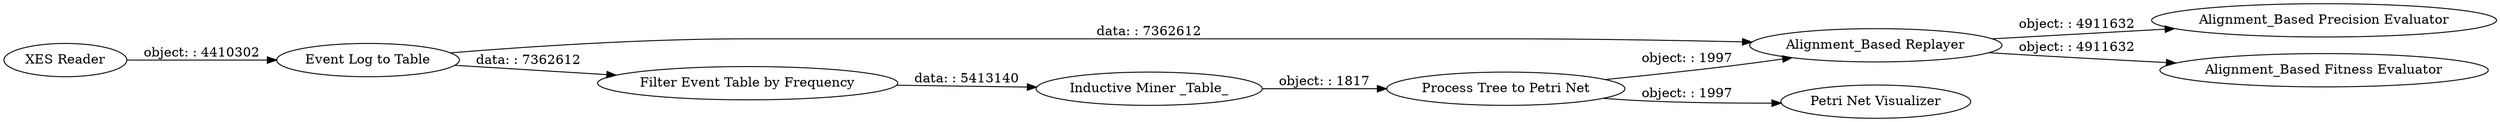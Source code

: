 digraph {
	"-4533677838997493377_29" [label="Inductive Miner _Table_"]
	"-4533677838997493377_26" [label="Event Log to Table"]
	"-4533677838997493377_28" [label="Alignment_Based Replayer"]
	"-4533677838997493377_25" [label="XES Reader"]
	"-4533677838997493377_31" [label="Alignment_Based Precision Evaluator"]
	"-4533677838997493377_30" [label="Process Tree to Petri Net"]
	"-4533677838997493377_32" [label="Alignment_Based Fitness Evaluator"]
	"-4533677838997493377_27" [label="Filter Event Table by Frequency"]
	"-4533677838997493377_24" [label="Petri Net Visualizer"]
	"-4533677838997493377_27" -> "-4533677838997493377_29" [label="data: : 5413140"]
	"-4533677838997493377_25" -> "-4533677838997493377_26" [label="object: : 4410302"]
	"-4533677838997493377_28" -> "-4533677838997493377_32" [label="object: : 4911632"]
	"-4533677838997493377_30" -> "-4533677838997493377_28" [label="object: : 1997"]
	"-4533677838997493377_26" -> "-4533677838997493377_27" [label="data: : 7362612"]
	"-4533677838997493377_29" -> "-4533677838997493377_30" [label="object: : 1817"]
	"-4533677838997493377_26" -> "-4533677838997493377_28" [label="data: : 7362612"]
	"-4533677838997493377_28" -> "-4533677838997493377_31" [label="object: : 4911632"]
	"-4533677838997493377_30" -> "-4533677838997493377_24" [label="object: : 1997"]
	rankdir=LR
}
